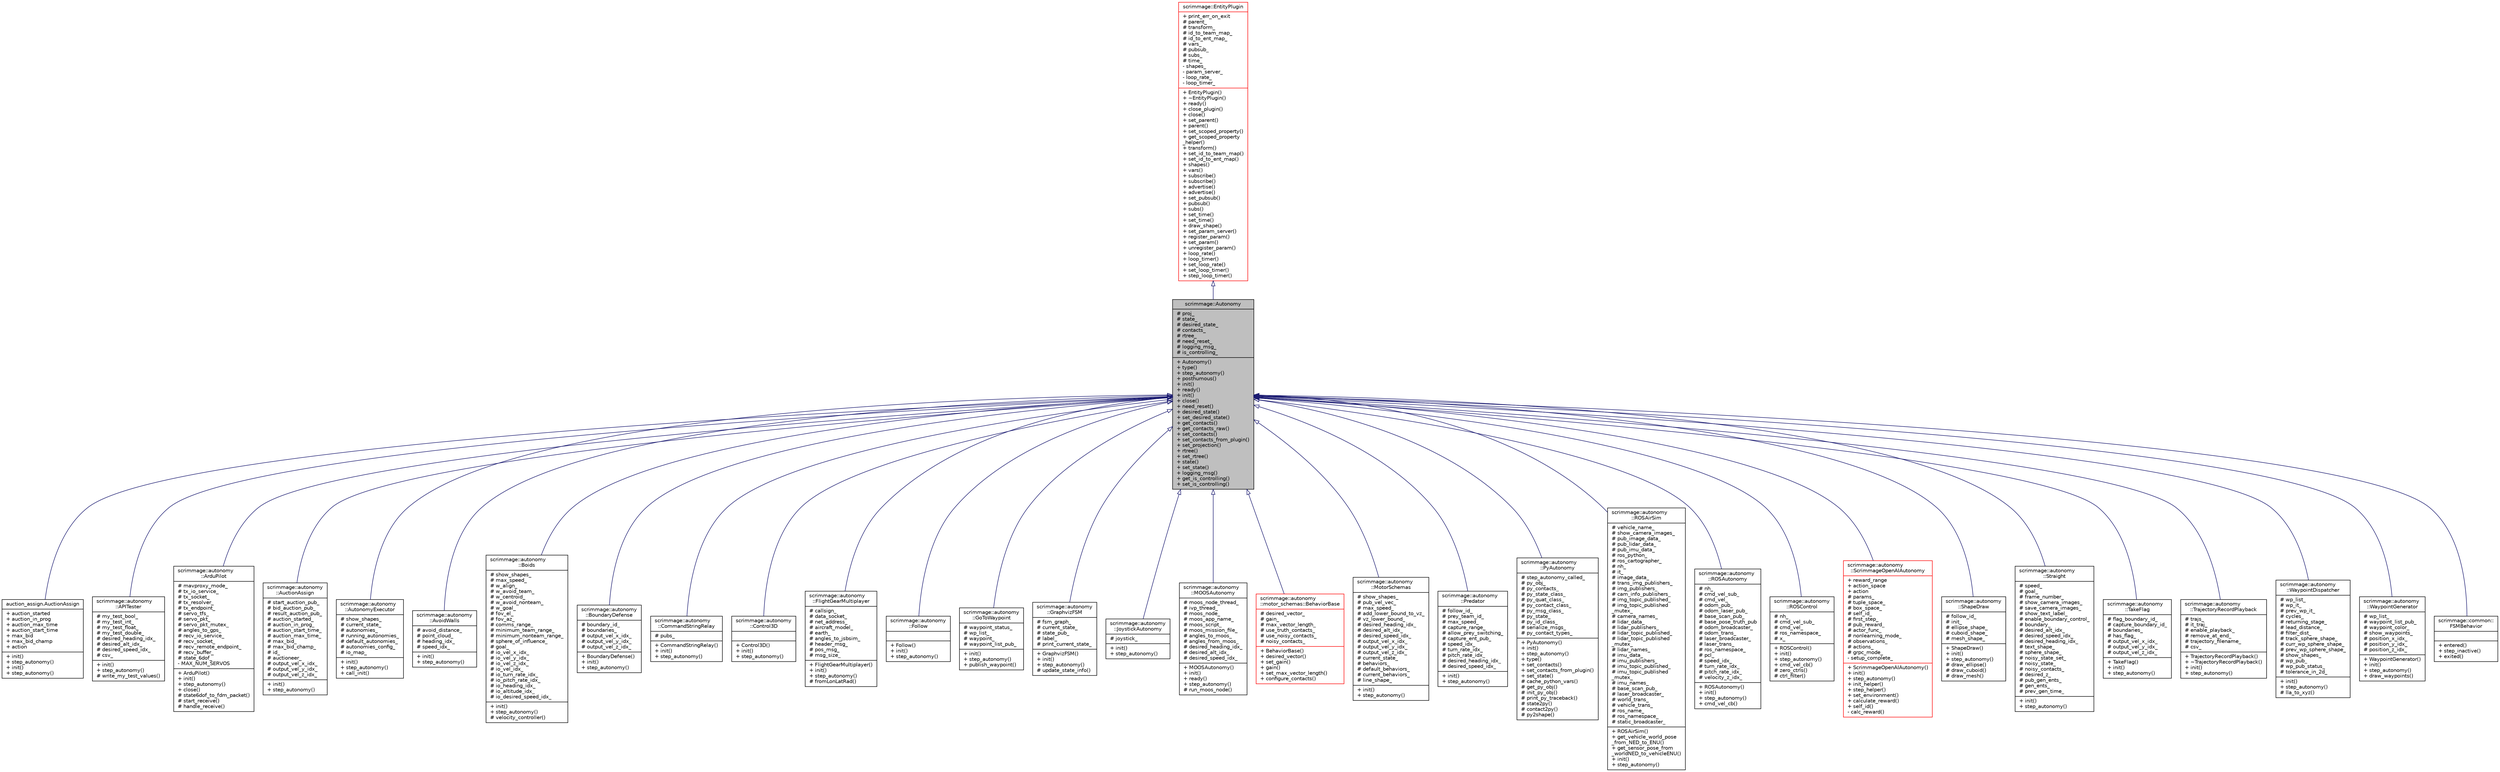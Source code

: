 digraph "scrimmage::Autonomy"
{
 // LATEX_PDF_SIZE
  edge [fontname="Helvetica",fontsize="10",labelfontname="Helvetica",labelfontsize="10"];
  node [fontname="Helvetica",fontsize="10",shape=record];
  Node1 [label="{scrimmage::Autonomy\n|# proj_\l# state_\l# desired_state_\l# contacts_\l# rtree_\l# need_reset_\l# logging_msg_\l# is_controlling_\l|+ Autonomy()\l+ type()\l+ step_autonomy()\l+ posthumous()\l+ init()\l+ ready()\l+ init()\l+ close()\l+ need_reset()\l+ desired_state()\l+ set_desired_state()\l+ get_contacts()\l+ get_contacts_raw()\l+ set_contacts()\l+ set_contacts_from_plugin()\l+ set_projection()\l+ rtree()\l+ set_rtree()\l+ state()\l+ set_state()\l+ logging_msg()\l+ get_is_controlling()\l+ set_is_controlling()\l}",height=0.2,width=0.4,color="black", fillcolor="grey75", style="filled", fontcolor="black",tooltip=" "];
  Node2 -> Node1 [dir="back",color="midnightblue",fontsize="10",style="solid",arrowtail="onormal",fontname="Helvetica"];
  Node2 [label="{scrimmage::EntityPlugin\n|+ print_err_on_exit\l# parent_\l# transform_\l# id_to_team_map_\l# id_to_ent_map_\l# vars_\l# pubsub_\l# subs_\l# time_\l- shapes_\l- param_server_\l- loop_rate_\l- loop_timer_\l|+ EntityPlugin()\l+ ~EntityPlugin()\l+ ready()\l+ close_plugin()\l+ close()\l+ set_parent()\l+ parent()\l+ set_scoped_property()\l+ get_scoped_property\l_helper()\l+ transform()\l+ set_id_to_team_map()\l+ set_id_to_ent_map()\l+ shapes()\l+ vars()\l+ subscribe()\l+ subscribe()\l+ advertise()\l+ advertise()\l+ set_pubsub()\l+ pubsub()\l+ subs()\l+ set_time()\l+ set_time()\l+ draw_shape()\l+ set_param_server()\l+ register_param()\l+ set_param()\l+ unregister_param()\l+ loop_rate()\l+ loop_timer()\l+ set_loop_rate()\l+ set_loop_timer()\l+ step_loop_timer()\l}",height=0.2,width=0.4,color="red", fillcolor="white", style="filled",URL="$classscrimmage_1_1EntityPlugin.html",tooltip=" "];
  Node1 -> Node5 [dir="back",color="midnightblue",fontsize="10",style="solid",arrowtail="onormal",fontname="Helvetica"];
  Node5 [label="{auction_assign.AuctionAssign\n|+ auction_started\l+ auction_in_prog\l+ auction_max_time\l+ auction_start_time\l+ max_bid\l+ max_bid_champ\l+ action\l|+ init()\l+ step_autonomy()\l+ init()\l+ step_autonomy()\l}",height=0.2,width=0.4,color="black", fillcolor="white", style="filled",URL="$classauction__assign_1_1AuctionAssign.html",tooltip=" "];
  Node1 -> Node6 [dir="back",color="midnightblue",fontsize="10",style="solid",arrowtail="onormal",fontname="Helvetica"];
  Node6 [label="{scrimmage::autonomy\l::APITester\n|# my_test_bool_\l# my_test_int_\l# my_test_float_\l# my_test_double_\l# desired_heading_idx_\l# desired_alt_idx_\l# desired_speed_idx_\l# csv_\l|+ init()\l+ step_autonomy()\l# write_my_test_values()\l}",height=0.2,width=0.4,color="black", fillcolor="white", style="filled",URL="$classscrimmage_1_1autonomy_1_1APITester.html",tooltip=" "];
  Node1 -> Node7 [dir="back",color="midnightblue",fontsize="10",style="solid",arrowtail="onormal",fontname="Helvetica"];
  Node7 [label="{scrimmage::autonomy\l::ArduPilot\n|# mavproxy_mode_\l# tx_io_service_\l# tx_socket_\l# tx_resolver_\l# tx_endpoint_\l# servo_tfs_\l# servo_pkt_\l# servo_pkt_mutex_\l# angles_to_gps_\l# recv_io_service_\l# recv_socket_\l# recv_remote_endpoint_\l# recv_buffer_\l# state_6dof_\l- MAX_NUM_SERVOS\l|+ ArduPilot()\l+ init()\l+ step_autonomy()\l+ close()\l# state6dof_to_fdm_packet()\l# start_receive()\l# handle_receive()\l}",height=0.2,width=0.4,color="black", fillcolor="white", style="filled",URL="$classscrimmage_1_1autonomy_1_1ArduPilot.html",tooltip=" "];
  Node1 -> Node8 [dir="back",color="midnightblue",fontsize="10",style="solid",arrowtail="onormal",fontname="Helvetica"];
  Node8 [label="{scrimmage::autonomy\l::AuctionAssign\n|# start_auction_pub_\l# bid_auction_pub_\l# result_auction_pub_\l# auction_started_\l# auction_in_prog_\l# auction_start_time_\l# auction_max_time_\l# max_bid_\l# max_bid_champ_\l# id_\l# auctioneer_\l# output_vel_x_idx_\l# output_vel_y_idx_\l# output_vel_z_idx_\l|+ init()\l+ step_autonomy()\l}",height=0.2,width=0.4,color="black", fillcolor="white", style="filled",URL="$classscrimmage_1_1autonomy_1_1AuctionAssign.html",tooltip=" "];
  Node1 -> Node9 [dir="back",color="midnightblue",fontsize="10",style="solid",arrowtail="onormal",fontname="Helvetica"];
  Node9 [label="{scrimmage::autonomy\l::AutonomyExecutor\n|# show_shapes_\l# current_state_\l# autonomies_\l# running_autonomies_\l# default_autonomies_\l# autonomies_config_\l# io_map_\l|+ init()\l+ step_autonomy()\l+ call_init()\l}",height=0.2,width=0.4,color="black", fillcolor="white", style="filled",URL="$classscrimmage_1_1autonomy_1_1AutonomyExecutor.html",tooltip=" "];
  Node1 -> Node10 [dir="back",color="midnightblue",fontsize="10",style="solid",arrowtail="onormal",fontname="Helvetica"];
  Node10 [label="{scrimmage::autonomy\l::AvoidWalls\n|# avoid_distance_\l# point_cloud_\l# heading_idx_\l# speed_idx_\l|+ init()\l+ step_autonomy()\l}",height=0.2,width=0.4,color="black", fillcolor="white", style="filled",URL="$classscrimmage_1_1autonomy_1_1AvoidWalls.html",tooltip=" "];
  Node1 -> Node11 [dir="back",color="midnightblue",fontsize="10",style="solid",arrowtail="onormal",fontname="Helvetica"];
  Node11 [label="{scrimmage::autonomy\l::Boids\n|# show_shapes_\l# max_speed_\l# w_align_\l# w_avoid_team_\l# w_centroid_\l# w_avoid_nonteam_\l# w_goal_\l# fov_el_\l# fov_az_\l# comms_range_\l# minimum_team_range_\l# minimum_nonteam_range_\l# sphere_of_influence_\l# goal_\l# io_vel_x_idx_\l# io_vel_y_idx_\l# io_vel_z_idx_\l# io_vel_idx_\l# io_turn_rate_idx_\l# io_pitch_rate_idx_\l# io_heading_idx_\l# io_altitude_idx_\l# io_desired_speed_idx_\l|+ init()\l+ step_autonomy()\l# velocity_controller()\l}",height=0.2,width=0.4,color="black", fillcolor="white", style="filled",URL="$classscrimmage_1_1autonomy_1_1Boids.html",tooltip=" "];
  Node1 -> Node12 [dir="back",color="midnightblue",fontsize="10",style="solid",arrowtail="onormal",fontname="Helvetica"];
  Node12 [label="{scrimmage::autonomy\l::BoundaryDefense\n|# boundary_id_\l# boundaries_\l# output_vel_x_idx_\l# output_vel_y_idx_\l# output_vel_z_idx_\l|+ BoundaryDefense()\l+ init()\l+ step_autonomy()\l}",height=0.2,width=0.4,color="black", fillcolor="white", style="filled",URL="$classscrimmage_1_1autonomy_1_1BoundaryDefense.html",tooltip=" "];
  Node1 -> Node13 [dir="back",color="midnightblue",fontsize="10",style="solid",arrowtail="onormal",fontname="Helvetica"];
  Node13 [label="{scrimmage::autonomy\l::CommandStringRelay\n|# pubs_\l|+ CommandStringRelay()\l+ init()\l+ step_autonomy()\l}",height=0.2,width=0.4,color="black", fillcolor="white", style="filled",URL="$classscrimmage_1_1autonomy_1_1CommandStringRelay.html",tooltip=" "];
  Node1 -> Node14 [dir="back",color="midnightblue",fontsize="10",style="solid",arrowtail="onormal",fontname="Helvetica"];
  Node14 [label="{scrimmage::autonomy\l::Control3D\n||+ Control3D()\l+ init()\l+ step_autonomy()\l}",height=0.2,width=0.4,color="black", fillcolor="white", style="filled",URL="$classscrimmage_1_1autonomy_1_1Control3D.html",tooltip=" "];
  Node1 -> Node15 [dir="back",color="midnightblue",fontsize="10",style="solid",arrowtail="onormal",fontname="Helvetica"];
  Node15 [label="{scrimmage::autonomy\l::FlightGearMultiplayer\n|# callsign_\l# data_socket_\l# net_address_\l# aircraft_model_\l# earth_\l# angles_to_jsbsim_\l# header_msg_\l# pos_msg_\l# msg_size_\l|+ FlightGearMultiplayer()\l+ init()\l+ step_autonomy()\l# fromLonLatRad()\l}",height=0.2,width=0.4,color="black", fillcolor="white", style="filled",URL="$classscrimmage_1_1autonomy_1_1FlightGearMultiplayer.html",tooltip=" "];
  Node1 -> Node16 [dir="back",color="midnightblue",fontsize="10",style="solid",arrowtail="onormal",fontname="Helvetica"];
  Node16 [label="{scrimmage::autonomy\l::Follow\n||+ Follow()\l+ init()\l+ step_autonomy()\l}",height=0.2,width=0.4,color="black", fillcolor="white", style="filled",URL="$classscrimmage_1_1autonomy_1_1Follow.html",tooltip=" "];
  Node1 -> Node17 [dir="back",color="midnightblue",fontsize="10",style="solid",arrowtail="onormal",fontname="Helvetica"];
  Node17 [label="{scrimmage::autonomy\l::GoToWaypoint\n|# waypoint_status_\l# wp_list_\l# waypoint_\l# waypoint_list_pub_\l|+ init()\l+ step_autonomy()\l+ publish_waypoint()\l}",height=0.2,width=0.4,color="black", fillcolor="white", style="filled",URL="$classscrimmage_1_1autonomy_1_1GoToWaypoint.html",tooltip=" "];
  Node1 -> Node18 [dir="back",color="midnightblue",fontsize="10",style="solid",arrowtail="onormal",fontname="Helvetica"];
  Node18 [label="{scrimmage::autonomy\l::GraphvizFSM\n|# fsm_graph_\l# current_state_\l# state_pub_\l# label_\l# print_current_state_\l|+ GraphvizFSM()\l+ init()\l+ step_autonomy()\l# update_state_info()\l}",height=0.2,width=0.4,color="black", fillcolor="white", style="filled",URL="$classscrimmage_1_1autonomy_1_1GraphvizFSM.html",tooltip=" "];
  Node1 -> Node19 [dir="back",color="midnightblue",fontsize="10",style="solid",arrowtail="onormal",fontname="Helvetica"];
  Node19 [label="{scrimmage::autonomy\l::JoystickAutonomy\n|# joystick_\l|+ init()\l+ step_autonomy()\l}",height=0.2,width=0.4,color="black", fillcolor="white", style="filled",URL="$classscrimmage_1_1autonomy_1_1JoystickAutonomy.html",tooltip=" "];
  Node1 -> Node20 [dir="back",color="midnightblue",fontsize="10",style="solid",arrowtail="onormal",fontname="Helvetica"];
  Node20 [label="{scrimmage::autonomy\l::MOOSAutonomy\n|# moos_node_thread_\l# ivp_thread_\l# moos_node_\l# moos_app_name_\l# moos_script_\l# moos_mission_file_\l# angles_to_moos_\l# angles_from_moos_\l# desired_heading_idx_\l# desired_alt_idx_\l# desired_speed_idx_\l|+ MOOSAutonomy()\l+ init()\l+ ready()\l+ step_autonomy()\l# run_moos_node()\l}",height=0.2,width=0.4,color="black", fillcolor="white", style="filled",URL="$classscrimmage_1_1autonomy_1_1MOOSAutonomy.html",tooltip=" "];
  Node1 -> Node21 [dir="back",color="midnightblue",fontsize="10",style="solid",arrowtail="onormal",fontname="Helvetica"];
  Node21 [label="{scrimmage::autonomy\l::motor_schemas::BehaviorBase\n|# desired_vector_\l# gain_\l# max_vector_length_\l# use_truth_contacts_\l# use_noisy_contacts_\l# noisy_contacts_\l|+ BehaviorBase()\l+ desired_vector()\l+ set_gain()\l+ gain()\l+ set_max_vector_length()\l+ configure_contacts()\l}",height=0.2,width=0.4,color="red", fillcolor="white", style="filled",URL="$classscrimmage_1_1autonomy_1_1motor__schemas_1_1BehaviorBase.html",tooltip=" "];
  Node1 -> Node25 [dir="back",color="midnightblue",fontsize="10",style="solid",arrowtail="onormal",fontname="Helvetica"];
  Node25 [label="{scrimmage::autonomy\l::MotorSchemas\n|# show_shapes_\l# pub_vel_vec_\l# max_speed_\l# add_lower_bound_to_vz_\l# vz_lower_bound_\l# desired_heading_idx_\l# desired_alt_idx_\l# desired_speed_idx_\l# output_vel_x_idx_\l# output_vel_y_idx_\l# output_vel_z_idx_\l# current_state_\l# behaviors_\l# default_behaviors_\l# current_behaviors_\l# line_shape_\l|+ init()\l+ step_autonomy()\l}",height=0.2,width=0.4,color="black", fillcolor="white", style="filled",URL="$classscrimmage_1_1autonomy_1_1MotorSchemas.html",tooltip=" "];
  Node1 -> Node26 [dir="back",color="midnightblue",fontsize="10",style="solid",arrowtail="onormal",fontname="Helvetica"];
  Node26 [label="{scrimmage::autonomy\l::Predator\n|# follow_id_\l# prey_team_id_\l# max_speed_\l# capture_range_\l# allow_prey_switching_\l# capture_ent_pub_\l# speed_idx_\l# turn_rate_idx_\l# pitch_rate_idx_\l# desired_heading_idx_\l# desired_speed_idx_\l|+ init()\l+ step_autonomy()\l}",height=0.2,width=0.4,color="black", fillcolor="white", style="filled",URL="$classscrimmage_1_1autonomy_1_1Predator.html",tooltip=" "];
  Node1 -> Node27 [dir="back",color="midnightblue",fontsize="10",style="solid",arrowtail="onormal",fontname="Helvetica"];
  Node27 [label="{scrimmage::autonomy\l::PyAutonomy\n|# step_autonomy_called_\l# py_obj_\l# py_contacts_\l# py_state_class_\l# py_quat_class_\l# py_contact_class_\l# py_msg_class_\l# py_state_\l# py_id_class_\l# serialize_msgs_\l# py_contact_types_\l|+ PyAutonomy()\l+ init()\l+ step_autonomy()\l+ type()\l+ set_contacts()\l+ set_contacts_from_plugin()\l+ set_state()\l# cache_python_vars()\l# get_py_obj()\l# init_py_obj()\l# print_py_traceback()\l# state2py()\l# contact2py()\l# py2shape()\l}",height=0.2,width=0.4,color="black", fillcolor="white", style="filled",URL="$classscrimmage_1_1autonomy_1_1PyAutonomy.html",tooltip=" "];
  Node1 -> Node28 [dir="back",color="midnightblue",fontsize="10",style="solid",arrowtail="onormal",fontname="Helvetica"];
  Node28 [label="{scrimmage::autonomy\l::ROSAirSim\n|# vehicle_name_\l# show_camera_images_\l# pub_image_data_\l# pub_lidar_data_\l# pub_imu_data_\l# ros_python_\l# ros_cartographer_\l# nh_\l# it_\l# image_data_\l# trans_img_publishers_\l# img_publishers_\l# cam_info_publishers_\l# img_topic_published_\l# img_topic_published\l_mutex_\l# camera_names_\l# lidar_data_\l# lidar_publishers_\l# lidar_topic_published_\l# lidar_topic_published\l_mutex_\l# lidar_names_\l# imu_data_\l# imu_publishers_\l# imu_topic_published_\l# imu_topic_published\l_mutex_\l# imu_names_\l# base_scan_pub_\l# laser_broadcaster_\l# world_trans_\l# vehicle_trans_\l# ros_name_\l# ros_namespace_\l# static_broadcaster_\l|+ ROSAirSim()\l+ get_vehicle_world_pose\l_from_NED_to_ENU()\l+ get_sensor_pose_from\l_worldNED_to_vehicleENU()\l+ init()\l+ step_autonomy()\l}",height=0.2,width=0.4,color="black", fillcolor="white", style="filled",URL="$classscrimmage_1_1autonomy_1_1ROSAirSim.html",tooltip=" "];
  Node1 -> Node29 [dir="back",color="midnightblue",fontsize="10",style="solid",arrowtail="onormal",fontname="Helvetica"];
  Node29 [label="{scrimmage::autonomy\l::ROSAutonomy\n|# nh_\l# cmd_vel_sub_\l# cmd_vel_\l# odom_pub_\l# odom_laser_pub_\l# base_scan_pub_\l# base_pose_truth_pub\l# odom_broadcaster_\l# odom_trans_\l# laser_broadcaster_\l# laser_trans_\l# ros_namespace_\l# pcl_\l# speed_idx_\l# turn_rate_idx_\l# pitch_rate_idx_\l# velocity_z_idx_\l|+ ROSAutonomy()\l+ init()\l+ step_autonomy()\l+ cmd_vel_cb()\l}",height=0.2,width=0.4,color="black", fillcolor="white", style="filled",URL="$classscrimmage_1_1autonomy_1_1ROSAutonomy.html",tooltip=" "];
  Node1 -> Node30 [dir="back",color="midnightblue",fontsize="10",style="solid",arrowtail="onormal",fontname="Helvetica"];
  Node30 [label="{scrimmage::autonomy\l::ROSControl\n|# nh_\l# cmd_vel_sub_\l# cmd_vel_\l# ros_namespace_\l# x_\l|+ ROSControl()\l+ init()\l+ step_autonomy()\l+ cmd_vel_cb()\l# zero_ctrls()\l# ctrl_filter()\l}",height=0.2,width=0.4,color="black", fillcolor="white", style="filled",URL="$classscrimmage_1_1autonomy_1_1ROSControl.html",tooltip=" "];
  Node1 -> Node31 [dir="back",color="midnightblue",fontsize="10",style="solid",arrowtail="onormal",fontname="Helvetica"];
  Node31 [label="{scrimmage::autonomy\l::ScrimmageOpenAIAutonomy\n|+ reward_range\l+ action_space\l+ action\l# params_\l# tuple_space_\l# box_space_\l# self_id_\l# first_step_\l# pub_reward_\l# actor_func_\l# nonlearning_mode_\l# observations_\l# actions_\l# grpc_mode_\l- setup_complete_\l|+ ScrimmageOpenAIAutonomy()\l+ init()\l+ step_autonomy()\l+ init_helper()\l+ step_helper()\l+ set_environment()\l+ calculate_reward()\l+ self_id()\l- calc_reward()\l}",height=0.2,width=0.4,color="red", fillcolor="white", style="filled",URL="$classscrimmage_1_1autonomy_1_1ScrimmageOpenAIAutonomy.html",tooltip=" "];
  Node1 -> Node34 [dir="back",color="midnightblue",fontsize="10",style="solid",arrowtail="onormal",fontname="Helvetica"];
  Node34 [label="{scrimmage::autonomy\l::ShapeDraw\n|# follow_id_\l# init_\l# ellipse_shape_\l# cuboid_shape_\l# mesh_shape_\l|+ ShapeDraw()\l+ init()\l+ step_autonomy()\l# draw_ellipse()\l# draw_cuboid()\l# draw_mesh()\l}",height=0.2,width=0.4,color="black", fillcolor="white", style="filled",URL="$classscrimmage_1_1autonomy_1_1ShapeDraw.html",tooltip=" "];
  Node1 -> Node35 [dir="back",color="midnightblue",fontsize="10",style="solid",arrowtail="onormal",fontname="Helvetica"];
  Node35 [label="{scrimmage::autonomy\l::Straight\n|# speed_\l# goal_\l# frame_number_\l# show_camera_images_\l# save_camera_images_\l# show_text_label_\l# enable_boundary_control_\l# boundary_\l# desired_alt_idx_\l# desired_speed_idx_\l# desired_heading_idx_\l# text_shape_\l# sphere_shape_\l# noisy_state_set_\l# noisy_state_\l# noisy_contacts_\l# desired_z_\l# pub_gen_ents_\l# gen_ents_\l# prev_gen_time_\l|+ init()\l+ step_autonomy()\l}",height=0.2,width=0.4,color="black", fillcolor="white", style="filled",URL="$classscrimmage_1_1autonomy_1_1Straight.html",tooltip=" "];
  Node1 -> Node36 [dir="back",color="midnightblue",fontsize="10",style="solid",arrowtail="onormal",fontname="Helvetica"];
  Node36 [label="{scrimmage::autonomy\l::TakeFlag\n|# flag_boundary_id_\l# capture_boundary_id_\l# boundaries_\l# has_flag_\l# output_vel_x_idx_\l# output_vel_y_idx_\l# output_vel_z_idx_\l|+ TakeFlag()\l+ init()\l+ step_autonomy()\l}",height=0.2,width=0.4,color="black", fillcolor="white", style="filled",URL="$classscrimmage_1_1autonomy_1_1TakeFlag.html",tooltip=" "];
  Node1 -> Node37 [dir="back",color="midnightblue",fontsize="10",style="solid",arrowtail="onormal",fontname="Helvetica"];
  Node37 [label="{scrimmage::autonomy\l::TrajectoryRecordPlayback\n|# trajs_\l# it_traj_\l# enable_playback_\l# remove_at_end_\l# trajectory_filename_\l# csv_\l|+ TrajectoryRecordPlayback()\l+ ~TrajectoryRecordPlayback()\l+ init()\l+ step_autonomy()\l}",height=0.2,width=0.4,color="black", fillcolor="white", style="filled",URL="$classscrimmage_1_1autonomy_1_1TrajectoryRecordPlayback.html",tooltip=" "];
  Node1 -> Node38 [dir="back",color="midnightblue",fontsize="10",style="solid",arrowtail="onormal",fontname="Helvetica"];
  Node38 [label="{scrimmage::autonomy\l::WaypointDispatcher\n|# wp_list_\l# wp_it_\l# prev_wp_it_\l# cycles_\l# returning_stage_\l# lead_distance_\l# filter_dist_\l# track_sphere_shape_\l# curr_wp_sphere_shape_\l# prev_wp_sphere_shape_\l# show_shapes_\l# wp_pub_\l# wp_pub_status_\l# tolerance_in_2d_\l|+ init()\l+ step_autonomy()\l# lla_to_xyz()\l}",height=0.2,width=0.4,color="black", fillcolor="white", style="filled",URL="$classscrimmage_1_1autonomy_1_1WaypointDispatcher.html",tooltip=" "];
  Node1 -> Node39 [dir="back",color="midnightblue",fontsize="10",style="solid",arrowtail="onormal",fontname="Helvetica"];
  Node39 [label="{scrimmage::autonomy\l::WaypointGenerator\n|# wp_list_\l# waypoint_list_pub_\l# waypoint_color_\l# show_waypoints_\l# position_x_idx_\l# position_y_idx_\l# position_z_idx_\l|+ WaypointGenerator()\l+ init()\l+ step_autonomy()\l+ draw_waypoints()\l}",height=0.2,width=0.4,color="black", fillcolor="white", style="filled",URL="$classscrimmage_1_1autonomy_1_1WaypointGenerator.html",tooltip=" "];
  Node1 -> Node40 [dir="back",color="midnightblue",fontsize="10",style="solid",arrowtail="onormal",fontname="Helvetica"];
  Node40 [label="{scrimmage::common::\lFSMBehavior\n||+ entered()\l+ step_inactive()\l+ exited()\l}",height=0.2,width=0.4,color="black", fillcolor="white", style="filled",URL="$classscrimmage_1_1common_1_1FSMBehavior.html",tooltip=" "];
}
